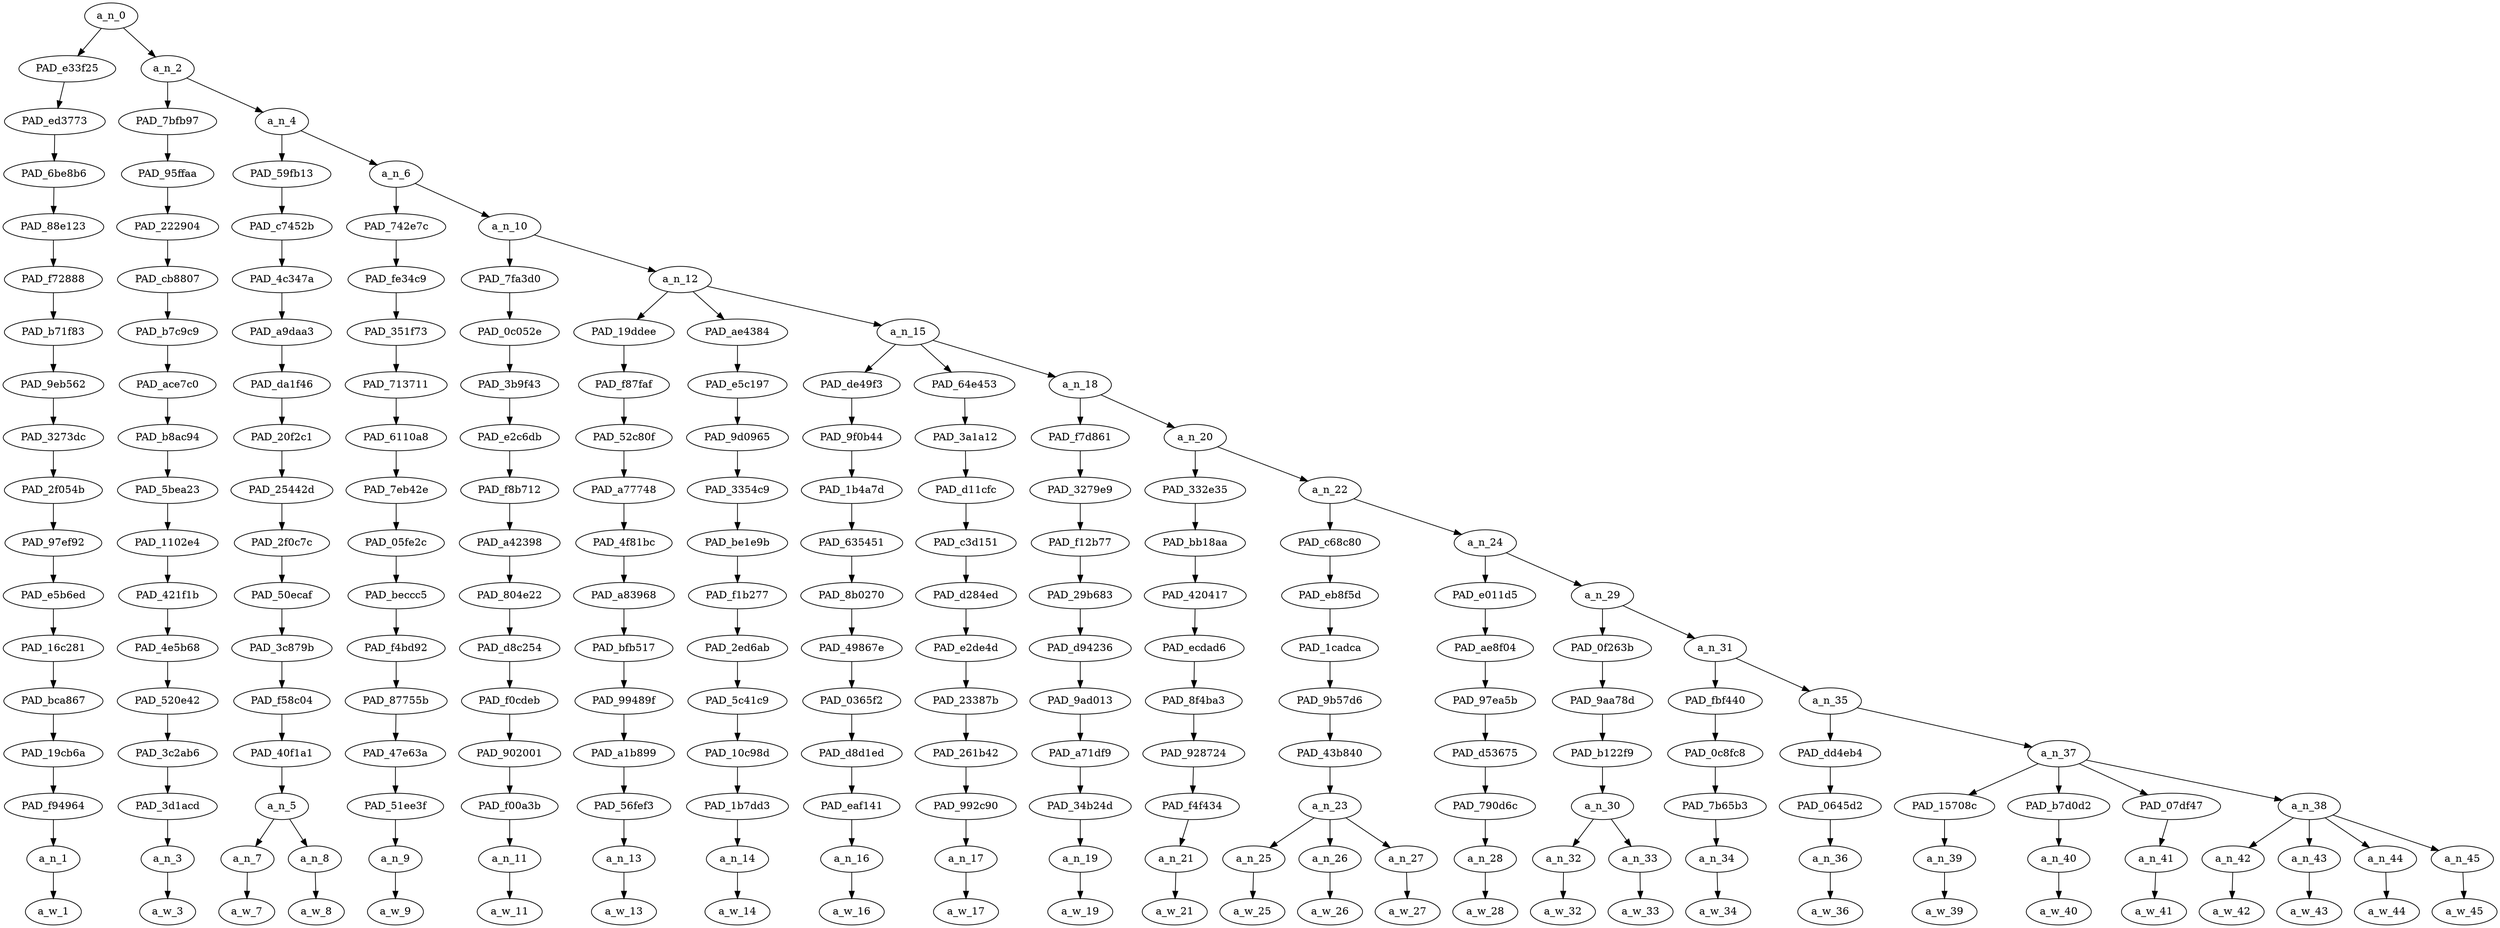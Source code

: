 strict digraph "" {
	a_n_0	[div_dir=1,
		index=0,
		level=17,
		pos="1.2029385036892362,17!",
		text_span="[0, 1, 2, 3, 4, 5, 6, 7, 8, 9, 10, 11, 12, 13, 14, 15, 16, 17, 18, 19, 20, 21, 22, 23, 24, 25, 26]",
		value=0.99999999];
	PAD_e33f25	[div_dir=1,
		index=0,
		level=16,
		pos="0.0,16!",
		text_span="[0]",
		value=0.02475146];
	a_n_0 -> PAD_e33f25;
	a_n_2	[div_dir=1,
		index=1,
		level=16,
		pos="2.4058770073784723,16!",
		text_span="[1, 2, 3, 4, 5, 6, 7, 8, 9, 10, 11, 12, 13, 14, 15, 16, 17, 18, 19, 20, 21, 22, 23, 24, 25, 26]",
		value=0.97455663];
	a_n_0 -> a_n_2;
	PAD_ed3773	[div_dir=1,
		index=0,
		level=15,
		pos="0.0,15!",
		text_span="[0]",
		value=0.02475146];
	PAD_e33f25 -> PAD_ed3773;
	PAD_6be8b6	[div_dir=1,
		index=0,
		level=14,
		pos="0.0,14!",
		text_span="[0]",
		value=0.02475146];
	PAD_ed3773 -> PAD_6be8b6;
	PAD_88e123	[div_dir=1,
		index=0,
		level=13,
		pos="0.0,13!",
		text_span="[0]",
		value=0.02475146];
	PAD_6be8b6 -> PAD_88e123;
	PAD_f72888	[div_dir=1,
		index=0,
		level=12,
		pos="0.0,12!",
		text_span="[0]",
		value=0.02475146];
	PAD_88e123 -> PAD_f72888;
	PAD_b71f83	[div_dir=1,
		index=0,
		level=11,
		pos="0.0,11!",
		text_span="[0]",
		value=0.02475146];
	PAD_f72888 -> PAD_b71f83;
	PAD_9eb562	[div_dir=1,
		index=0,
		level=10,
		pos="0.0,10!",
		text_span="[0]",
		value=0.02475146];
	PAD_b71f83 -> PAD_9eb562;
	PAD_3273dc	[div_dir=1,
		index=0,
		level=9,
		pos="0.0,9!",
		text_span="[0]",
		value=0.02475146];
	PAD_9eb562 -> PAD_3273dc;
	PAD_2f054b	[div_dir=1,
		index=0,
		level=8,
		pos="0.0,8!",
		text_span="[0]",
		value=0.02475146];
	PAD_3273dc -> PAD_2f054b;
	PAD_97ef92	[div_dir=1,
		index=0,
		level=7,
		pos="0.0,7!",
		text_span="[0]",
		value=0.02475146];
	PAD_2f054b -> PAD_97ef92;
	PAD_e5b6ed	[div_dir=1,
		index=0,
		level=6,
		pos="0.0,6!",
		text_span="[0]",
		value=0.02475146];
	PAD_97ef92 -> PAD_e5b6ed;
	PAD_16c281	[div_dir=1,
		index=0,
		level=5,
		pos="0.0,5!",
		text_span="[0]",
		value=0.02475146];
	PAD_e5b6ed -> PAD_16c281;
	PAD_bca867	[div_dir=1,
		index=0,
		level=4,
		pos="0.0,4!",
		text_span="[0]",
		value=0.02475146];
	PAD_16c281 -> PAD_bca867;
	PAD_19cb6a	[div_dir=1,
		index=0,
		level=3,
		pos="0.0,3!",
		text_span="[0]",
		value=0.02475146];
	PAD_bca867 -> PAD_19cb6a;
	PAD_f94964	[div_dir=1,
		index=0,
		level=2,
		pos="0.0,2!",
		text_span="[0]",
		value=0.02475146];
	PAD_19cb6a -> PAD_f94964;
	a_n_1	[div_dir=1,
		index=0,
		level=1,
		pos="0.0,1!",
		text_span="[0]",
		value=0.02475146];
	PAD_f94964 -> a_n_1;
	a_w_1	[div_dir=0,
		index=0,
		level=0,
		pos="0,0!",
		text_span="[0]",
		value=i];
	a_n_1 -> a_w_1;
	PAD_7bfb97	[div_dir=1,
		index=1,
		level=15,
		pos="1.0,15!",
		text_span="[1]",
		value=0.02716020];
	a_n_2 -> PAD_7bfb97;
	a_n_4	[div_dir=1,
		index=2,
		level=15,
		pos="3.811754014756944,15!",
		text_span="[2, 3, 4, 5, 6, 7, 8, 9, 10, 11, 12, 13, 14, 15, 16, 17, 18, 19, 20, 21, 22, 23, 24, 25, 26]",
		value=0.94673504];
	a_n_2 -> a_n_4;
	PAD_95ffaa	[div_dir=1,
		index=1,
		level=14,
		pos="1.0,14!",
		text_span="[1]",
		value=0.02716020];
	PAD_7bfb97 -> PAD_95ffaa;
	PAD_222904	[div_dir=1,
		index=1,
		level=13,
		pos="1.0,13!",
		text_span="[1]",
		value=0.02716020];
	PAD_95ffaa -> PAD_222904;
	PAD_cb8807	[div_dir=1,
		index=1,
		level=12,
		pos="1.0,12!",
		text_span="[1]",
		value=0.02716020];
	PAD_222904 -> PAD_cb8807;
	PAD_b7c9c9	[div_dir=1,
		index=1,
		level=11,
		pos="1.0,11!",
		text_span="[1]",
		value=0.02716020];
	PAD_cb8807 -> PAD_b7c9c9;
	PAD_ace7c0	[div_dir=1,
		index=1,
		level=10,
		pos="1.0,10!",
		text_span="[1]",
		value=0.02716020];
	PAD_b7c9c9 -> PAD_ace7c0;
	PAD_b8ac94	[div_dir=1,
		index=1,
		level=9,
		pos="1.0,9!",
		text_span="[1]",
		value=0.02716020];
	PAD_ace7c0 -> PAD_b8ac94;
	PAD_5bea23	[div_dir=1,
		index=1,
		level=8,
		pos="1.0,8!",
		text_span="[1]",
		value=0.02716020];
	PAD_b8ac94 -> PAD_5bea23;
	PAD_1102e4	[div_dir=1,
		index=1,
		level=7,
		pos="1.0,7!",
		text_span="[1]",
		value=0.02716020];
	PAD_5bea23 -> PAD_1102e4;
	PAD_421f1b	[div_dir=1,
		index=1,
		level=6,
		pos="1.0,6!",
		text_span="[1]",
		value=0.02716020];
	PAD_1102e4 -> PAD_421f1b;
	PAD_4e5b68	[div_dir=1,
		index=1,
		level=5,
		pos="1.0,5!",
		text_span="[1]",
		value=0.02716020];
	PAD_421f1b -> PAD_4e5b68;
	PAD_520e42	[div_dir=1,
		index=1,
		level=4,
		pos="1.0,4!",
		text_span="[1]",
		value=0.02716020];
	PAD_4e5b68 -> PAD_520e42;
	PAD_3c2ab6	[div_dir=1,
		index=1,
		level=3,
		pos="1.0,3!",
		text_span="[1]",
		value=0.02716020];
	PAD_520e42 -> PAD_3c2ab6;
	PAD_3d1acd	[div_dir=1,
		index=1,
		level=2,
		pos="1.0,2!",
		text_span="[1]",
		value=0.02716020];
	PAD_3c2ab6 -> PAD_3d1acd;
	a_n_3	[div_dir=1,
		index=1,
		level=1,
		pos="1.0,1!",
		text_span="[1]",
		value=0.02716020];
	PAD_3d1acd -> a_n_3;
	a_w_3	[div_dir=0,
		index=1,
		level=0,
		pos="1,0!",
		text_span="[1]",
		value=want];
	a_n_3 -> a_w_3;
	PAD_59fb13	[div_dir=1,
		index=2,
		level=14,
		pos="2.5,14!",
		text_span="[2, 3]",
		value=0.04757257];
	a_n_4 -> PAD_59fb13;
	a_n_6	[div_dir=1,
		index=3,
		level=14,
		pos="5.123508029513888,14!",
		text_span="[4, 5, 6, 7, 8, 9, 10, 11, 12, 13, 14, 15, 16, 17, 18, 19, 20, 21, 22, 23, 24, 25, 26]",
		value=0.89853728];
	a_n_4 -> a_n_6;
	PAD_c7452b	[div_dir=1,
		index=2,
		level=13,
		pos="2.5,13!",
		text_span="[2, 3]",
		value=0.04757257];
	PAD_59fb13 -> PAD_c7452b;
	PAD_4c347a	[div_dir=1,
		index=2,
		level=12,
		pos="2.5,12!",
		text_span="[2, 3]",
		value=0.04757257];
	PAD_c7452b -> PAD_4c347a;
	PAD_a9daa3	[div_dir=1,
		index=2,
		level=11,
		pos="2.5,11!",
		text_span="[2, 3]",
		value=0.04757257];
	PAD_4c347a -> PAD_a9daa3;
	PAD_da1f46	[div_dir=1,
		index=2,
		level=10,
		pos="2.5,10!",
		text_span="[2, 3]",
		value=0.04757257];
	PAD_a9daa3 -> PAD_da1f46;
	PAD_20f2c1	[div_dir=1,
		index=2,
		level=9,
		pos="2.5,9!",
		text_span="[2, 3]",
		value=0.04757257];
	PAD_da1f46 -> PAD_20f2c1;
	PAD_25442d	[div_dir=1,
		index=2,
		level=8,
		pos="2.5,8!",
		text_span="[2, 3]",
		value=0.04757257];
	PAD_20f2c1 -> PAD_25442d;
	PAD_2f0c7c	[div_dir=1,
		index=2,
		level=7,
		pos="2.5,7!",
		text_span="[2, 3]",
		value=0.04757257];
	PAD_25442d -> PAD_2f0c7c;
	PAD_50ecaf	[div_dir=1,
		index=2,
		level=6,
		pos="2.5,6!",
		text_span="[2, 3]",
		value=0.04757257];
	PAD_2f0c7c -> PAD_50ecaf;
	PAD_3c879b	[div_dir=1,
		index=2,
		level=5,
		pos="2.5,5!",
		text_span="[2, 3]",
		value=0.04757257];
	PAD_50ecaf -> PAD_3c879b;
	PAD_f58c04	[div_dir=1,
		index=2,
		level=4,
		pos="2.5,4!",
		text_span="[2, 3]",
		value=0.04757257];
	PAD_3c879b -> PAD_f58c04;
	PAD_40f1a1	[div_dir=1,
		index=2,
		level=3,
		pos="2.5,3!",
		text_span="[2, 3]",
		value=0.04757257];
	PAD_f58c04 -> PAD_40f1a1;
	a_n_5	[div_dir=1,
		index=2,
		level=2,
		pos="2.5,2!",
		text_span="[2, 3]",
		value=0.04757257];
	PAD_40f1a1 -> a_n_5;
	a_n_7	[div_dir=1,
		index=2,
		level=1,
		pos="2.0,1!",
		text_span="[2]",
		value=0.02182327];
	a_n_5 -> a_n_7;
	a_n_8	[div_dir=1,
		index=3,
		level=1,
		pos="3.0,1!",
		text_span="[3]",
		value=0.02559184];
	a_n_5 -> a_n_8;
	a_w_7	[div_dir=0,
		index=2,
		level=0,
		pos="2,0!",
		text_span="[2]",
		value=roy];
	a_n_7 -> a_w_7;
	a_w_8	[div_dir=0,
		index=3,
		level=0,
		pos="3,0!",
		text_span="[3]",
		value=moore];
	a_n_8 -> a_w_8;
	PAD_742e7c	[div_dir=1,
		index=3,
		level=13,
		pos="4.0,13!",
		text_span="[4]",
		value=0.01840181];
	a_n_6 -> PAD_742e7c;
	a_n_10	[div_dir=1,
		index=4,
		level=13,
		pos="6.247016059027777,13!",
		text_span="[5, 6, 7, 8, 9, 10, 11, 12, 13, 14, 15, 16, 17, 18, 19, 20, 21, 22, 23, 24, 25, 26]",
		value=0.87952998];
	a_n_6 -> a_n_10;
	PAD_fe34c9	[div_dir=1,
		index=3,
		level=12,
		pos="4.0,12!",
		text_span="[4]",
		value=0.01840181];
	PAD_742e7c -> PAD_fe34c9;
	PAD_351f73	[div_dir=1,
		index=3,
		level=11,
		pos="4.0,11!",
		text_span="[4]",
		value=0.01840181];
	PAD_fe34c9 -> PAD_351f73;
	PAD_713711	[div_dir=1,
		index=3,
		level=10,
		pos="4.0,10!",
		text_span="[4]",
		value=0.01840181];
	PAD_351f73 -> PAD_713711;
	PAD_6110a8	[div_dir=1,
		index=3,
		level=9,
		pos="4.0,9!",
		text_span="[4]",
		value=0.01840181];
	PAD_713711 -> PAD_6110a8;
	PAD_7eb42e	[div_dir=1,
		index=3,
		level=8,
		pos="4.0,8!",
		text_span="[4]",
		value=0.01840181];
	PAD_6110a8 -> PAD_7eb42e;
	PAD_05fe2c	[div_dir=1,
		index=3,
		level=7,
		pos="4.0,7!",
		text_span="[4]",
		value=0.01840181];
	PAD_7eb42e -> PAD_05fe2c;
	PAD_beccc5	[div_dir=1,
		index=3,
		level=6,
		pos="4.0,6!",
		text_span="[4]",
		value=0.01840181];
	PAD_05fe2c -> PAD_beccc5;
	PAD_f4bd92	[div_dir=1,
		index=3,
		level=5,
		pos="4.0,5!",
		text_span="[4]",
		value=0.01840181];
	PAD_beccc5 -> PAD_f4bd92;
	PAD_87755b	[div_dir=1,
		index=3,
		level=4,
		pos="4.0,4!",
		text_span="[4]",
		value=0.01840181];
	PAD_f4bd92 -> PAD_87755b;
	PAD_47e63a	[div_dir=1,
		index=3,
		level=3,
		pos="4.0,3!",
		text_span="[4]",
		value=0.01840181];
	PAD_87755b -> PAD_47e63a;
	PAD_51ee3f	[div_dir=1,
		index=3,
		level=2,
		pos="4.0,2!",
		text_span="[4]",
		value=0.01840181];
	PAD_47e63a -> PAD_51ee3f;
	a_n_9	[div_dir=1,
		index=4,
		level=1,
		pos="4.0,1!",
		text_span="[4]",
		value=0.01840181];
	PAD_51ee3f -> a_n_9;
	a_w_9	[div_dir=0,
		index=4,
		level=0,
		pos="4,0!",
		text_span="[4]",
		value=to];
	a_n_9 -> a_w_9;
	PAD_7fa3d0	[div_dir=1,
		index=4,
		level=12,
		pos="5.0,12!",
		text_span="[5]",
		value=0.02109300];
	a_n_10 -> PAD_7fa3d0;
	a_n_12	[div_dir=1,
		index=5,
		level=12,
		pos="7.4940321180555545,12!",
		text_span="[6, 7, 8, 9, 10, 11, 12, 13, 14, 15, 16, 17, 18, 19, 20, 21, 22, 23, 24, 25, 26]",
		value=0.85783372];
	a_n_10 -> a_n_12;
	PAD_0c052e	[div_dir=1,
		index=4,
		level=11,
		pos="5.0,11!",
		text_span="[5]",
		value=0.02109300];
	PAD_7fa3d0 -> PAD_0c052e;
	PAD_3b9f43	[div_dir=1,
		index=4,
		level=10,
		pos="5.0,10!",
		text_span="[5]",
		value=0.02109300];
	PAD_0c052e -> PAD_3b9f43;
	PAD_e2c6db	[div_dir=1,
		index=4,
		level=9,
		pos="5.0,9!",
		text_span="[5]",
		value=0.02109300];
	PAD_3b9f43 -> PAD_e2c6db;
	PAD_f8b712	[div_dir=1,
		index=4,
		level=8,
		pos="5.0,8!",
		text_span="[5]",
		value=0.02109300];
	PAD_e2c6db -> PAD_f8b712;
	PAD_a42398	[div_dir=1,
		index=4,
		level=7,
		pos="5.0,7!",
		text_span="[5]",
		value=0.02109300];
	PAD_f8b712 -> PAD_a42398;
	PAD_804e22	[div_dir=1,
		index=4,
		level=6,
		pos="5.0,6!",
		text_span="[5]",
		value=0.02109300];
	PAD_a42398 -> PAD_804e22;
	PAD_d8c254	[div_dir=1,
		index=4,
		level=5,
		pos="5.0,5!",
		text_span="[5]",
		value=0.02109300];
	PAD_804e22 -> PAD_d8c254;
	PAD_f0cdeb	[div_dir=1,
		index=4,
		level=4,
		pos="5.0,4!",
		text_span="[5]",
		value=0.02109300];
	PAD_d8c254 -> PAD_f0cdeb;
	PAD_902001	[div_dir=1,
		index=4,
		level=3,
		pos="5.0,3!",
		text_span="[5]",
		value=0.02109300];
	PAD_f0cdeb -> PAD_902001;
	PAD_f00a3b	[div_dir=1,
		index=4,
		level=2,
		pos="5.0,2!",
		text_span="[5]",
		value=0.02109300];
	PAD_902001 -> PAD_f00a3b;
	a_n_11	[div_dir=1,
		index=5,
		level=1,
		pos="5.0,1!",
		text_span="[5]",
		value=0.02109300];
	PAD_f00a3b -> a_n_11;
	a_w_11	[div_dir=0,
		index=5,
		level=0,
		pos="5,0!",
		text_span="[5]",
		value=win];
	a_n_11 -> a_w_11;
	PAD_19ddee	[div_dir=1,
		index=5,
		level=11,
		pos="6.0,11!",
		text_span="[6]",
		value=0.01676224];
	a_n_12 -> PAD_19ddee;
	PAD_ae4384	[div_dir=1,
		index=6,
		level=11,
		pos="7.0,11!",
		text_span="[7]",
		value=0.01441527];
	a_n_12 -> PAD_ae4384;
	a_n_15	[div_dir=1,
		index=7,
		level=11,
		pos="9.482096354166666,11!",
		text_span="[8, 9, 10, 11, 12, 13, 14, 15, 16, 17, 18, 19, 20, 21, 22, 23, 24, 25, 26]",
		value=0.82604909];
	a_n_12 -> a_n_15;
	PAD_f87faf	[div_dir=1,
		index=5,
		level=10,
		pos="6.0,10!",
		text_span="[6]",
		value=0.01676224];
	PAD_19ddee -> PAD_f87faf;
	PAD_52c80f	[div_dir=1,
		index=5,
		level=9,
		pos="6.0,9!",
		text_span="[6]",
		value=0.01676224];
	PAD_f87faf -> PAD_52c80f;
	PAD_a77748	[div_dir=1,
		index=5,
		level=8,
		pos="6.0,8!",
		text_span="[6]",
		value=0.01676224];
	PAD_52c80f -> PAD_a77748;
	PAD_4f81bc	[div_dir=1,
		index=5,
		level=7,
		pos="6.0,7!",
		text_span="[6]",
		value=0.01676224];
	PAD_a77748 -> PAD_4f81bc;
	PAD_a83968	[div_dir=1,
		index=5,
		level=6,
		pos="6.0,6!",
		text_span="[6]",
		value=0.01676224];
	PAD_4f81bc -> PAD_a83968;
	PAD_bfb517	[div_dir=1,
		index=5,
		level=5,
		pos="6.0,5!",
		text_span="[6]",
		value=0.01676224];
	PAD_a83968 -> PAD_bfb517;
	PAD_99489f	[div_dir=1,
		index=5,
		level=4,
		pos="6.0,4!",
		text_span="[6]",
		value=0.01676224];
	PAD_bfb517 -> PAD_99489f;
	PAD_a1b899	[div_dir=1,
		index=5,
		level=3,
		pos="6.0,3!",
		text_span="[6]",
		value=0.01676224];
	PAD_99489f -> PAD_a1b899;
	PAD_56fef3	[div_dir=1,
		index=5,
		level=2,
		pos="6.0,2!",
		text_span="[6]",
		value=0.01676224];
	PAD_a1b899 -> PAD_56fef3;
	a_n_13	[div_dir=1,
		index=6,
		level=1,
		pos="6.0,1!",
		text_span="[6]",
		value=0.01676224];
	PAD_56fef3 -> a_n_13;
	a_w_13	[div_dir=0,
		index=6,
		level=0,
		pos="6,0!",
		text_span="[6]",
		value=even];
	a_n_13 -> a_w_13;
	PAD_e5c197	[div_dir=1,
		index=6,
		level=10,
		pos="7.0,10!",
		text_span="[7]",
		value=0.01441527];
	PAD_ae4384 -> PAD_e5c197;
	PAD_9d0965	[div_dir=1,
		index=6,
		level=9,
		pos="7.0,9!",
		text_span="[7]",
		value=0.01441527];
	PAD_e5c197 -> PAD_9d0965;
	PAD_3354c9	[div_dir=1,
		index=6,
		level=8,
		pos="7.0,8!",
		text_span="[7]",
		value=0.01441527];
	PAD_9d0965 -> PAD_3354c9;
	PAD_be1e9b	[div_dir=1,
		index=6,
		level=7,
		pos="7.0,7!",
		text_span="[7]",
		value=0.01441527];
	PAD_3354c9 -> PAD_be1e9b;
	PAD_f1b277	[div_dir=1,
		index=6,
		level=6,
		pos="7.0,6!",
		text_span="[7]",
		value=0.01441527];
	PAD_be1e9b -> PAD_f1b277;
	PAD_2ed6ab	[div_dir=1,
		index=6,
		level=5,
		pos="7.0,5!",
		text_span="[7]",
		value=0.01441527];
	PAD_f1b277 -> PAD_2ed6ab;
	PAD_5c41c9	[div_dir=1,
		index=6,
		level=4,
		pos="7.0,4!",
		text_span="[7]",
		value=0.01441527];
	PAD_2ed6ab -> PAD_5c41c9;
	PAD_10c98d	[div_dir=1,
		index=6,
		level=3,
		pos="7.0,3!",
		text_span="[7]",
		value=0.01441527];
	PAD_5c41c9 -> PAD_10c98d;
	PAD_1b7dd3	[div_dir=1,
		index=6,
		level=2,
		pos="7.0,2!",
		text_span="[7]",
		value=0.01441527];
	PAD_10c98d -> PAD_1b7dd3;
	a_n_14	[div_dir=1,
		index=7,
		level=1,
		pos="7.0,1!",
		text_span="[7]",
		value=0.01441527];
	PAD_1b7dd3 -> a_n_14;
	a_w_14	[div_dir=0,
		index=7,
		level=0,
		pos="7,0!",
		text_span="[7]",
		value=if];
	a_n_14 -> a_w_14;
	PAD_de49f3	[div_dir=1,
		index=7,
		level=10,
		pos="8.0,10!",
		text_span="[8]",
		value=0.01411623];
	a_n_15 -> PAD_de49f3;
	PAD_64e453	[div_dir=1,
		index=8,
		level=10,
		pos="9.0,10!",
		text_span="[9]",
		value=0.01430247];
	a_n_15 -> PAD_64e453;
	a_n_18	[div_dir=1,
		index=9,
		level=10,
		pos="11.4462890625,10!",
		text_span="[10, 11, 12, 13, 14, 15, 16, 17, 18, 19, 20, 21, 22, 23, 24, 25, 26]",
		value=0.79701238];
	a_n_15 -> a_n_18;
	PAD_9f0b44	[div_dir=1,
		index=7,
		level=9,
		pos="8.0,9!",
		text_span="[8]",
		value=0.01411623];
	PAD_de49f3 -> PAD_9f0b44;
	PAD_1b4a7d	[div_dir=1,
		index=7,
		level=8,
		pos="8.0,8!",
		text_span="[8]",
		value=0.01411623];
	PAD_9f0b44 -> PAD_1b4a7d;
	PAD_635451	[div_dir=1,
		index=7,
		level=7,
		pos="8.0,7!",
		text_span="[8]",
		value=0.01411623];
	PAD_1b4a7d -> PAD_635451;
	PAD_8b0270	[div_dir=1,
		index=7,
		level=6,
		pos="8.0,6!",
		text_span="[8]",
		value=0.01411623];
	PAD_635451 -> PAD_8b0270;
	PAD_49867e	[div_dir=1,
		index=7,
		level=5,
		pos="8.0,5!",
		text_span="[8]",
		value=0.01411623];
	PAD_8b0270 -> PAD_49867e;
	PAD_0365f2	[div_dir=1,
		index=7,
		level=4,
		pos="8.0,4!",
		text_span="[8]",
		value=0.01411623];
	PAD_49867e -> PAD_0365f2;
	PAD_d8d1ed	[div_dir=1,
		index=7,
		level=3,
		pos="8.0,3!",
		text_span="[8]",
		value=0.01411623];
	PAD_0365f2 -> PAD_d8d1ed;
	PAD_eaf141	[div_dir=1,
		index=7,
		level=2,
		pos="8.0,2!",
		text_span="[8]",
		value=0.01411623];
	PAD_d8d1ed -> PAD_eaf141;
	a_n_16	[div_dir=1,
		index=8,
		level=1,
		pos="8.0,1!",
		text_span="[8]",
		value=0.01411623];
	PAD_eaf141 -> a_n_16;
	a_w_16	[div_dir=0,
		index=8,
		level=0,
		pos="8,0!",
		text_span="[8]",
		value=it];
	a_n_16 -> a_w_16;
	PAD_3a1a12	[div_dir=1,
		index=8,
		level=9,
		pos="9.0,9!",
		text_span="[9]",
		value=0.01430247];
	PAD_64e453 -> PAD_3a1a12;
	PAD_d11cfc	[div_dir=1,
		index=8,
		level=8,
		pos="9.0,8!",
		text_span="[9]",
		value=0.01430247];
	PAD_3a1a12 -> PAD_d11cfc;
	PAD_c3d151	[div_dir=1,
		index=8,
		level=7,
		pos="9.0,7!",
		text_span="[9]",
		value=0.01430247];
	PAD_d11cfc -> PAD_c3d151;
	PAD_d284ed	[div_dir=1,
		index=8,
		level=6,
		pos="9.0,6!",
		text_span="[9]",
		value=0.01430247];
	PAD_c3d151 -> PAD_d284ed;
	PAD_e2de4d	[div_dir=1,
		index=8,
		level=5,
		pos="9.0,5!",
		text_span="[9]",
		value=0.01430247];
	PAD_d284ed -> PAD_e2de4d;
	PAD_23387b	[div_dir=1,
		index=8,
		level=4,
		pos="9.0,4!",
		text_span="[9]",
		value=0.01430247];
	PAD_e2de4d -> PAD_23387b;
	PAD_261b42	[div_dir=1,
		index=8,
		level=3,
		pos="9.0,3!",
		text_span="[9]",
		value=0.01430247];
	PAD_23387b -> PAD_261b42;
	PAD_992c90	[div_dir=1,
		index=8,
		level=2,
		pos="9.0,2!",
		text_span="[9]",
		value=0.01430247];
	PAD_261b42 -> PAD_992c90;
	a_n_17	[div_dir=1,
		index=9,
		level=1,
		pos="9.0,1!",
		text_span="[9]",
		value=0.01430247];
	PAD_992c90 -> a_n_17;
	a_w_17	[div_dir=0,
		index=9,
		level=0,
		pos="9,0!",
		text_span="[9]",
		value=only];
	a_n_17 -> a_w_17;
	PAD_f7d861	[div_dir=1,
		index=9,
		level=9,
		pos="10.0,9!",
		text_span="[10]",
		value=0.01264471];
	a_n_18 -> PAD_f7d861;
	a_n_20	[div_dir=1,
		index=10,
		level=9,
		pos="12.892578125,9!",
		text_span="[11, 12, 13, 14, 15, 16, 17, 18, 19, 20, 21, 22, 23, 24, 25, 26]",
		value=0.78374377];
	a_n_18 -> a_n_20;
	PAD_3279e9	[div_dir=1,
		index=9,
		level=8,
		pos="10.0,8!",
		text_span="[10]",
		value=0.01264471];
	PAD_f7d861 -> PAD_3279e9;
	PAD_f12b77	[div_dir=1,
		index=9,
		level=7,
		pos="10.0,7!",
		text_span="[10]",
		value=0.01264471];
	PAD_3279e9 -> PAD_f12b77;
	PAD_29b683	[div_dir=1,
		index=9,
		level=6,
		pos="10.0,6!",
		text_span="[10]",
		value=0.01264471];
	PAD_f12b77 -> PAD_29b683;
	PAD_d94236	[div_dir=1,
		index=9,
		level=5,
		pos="10.0,5!",
		text_span="[10]",
		value=0.01264471];
	PAD_29b683 -> PAD_d94236;
	PAD_9ad013	[div_dir=1,
		index=9,
		level=4,
		pos="10.0,4!",
		text_span="[10]",
		value=0.01264471];
	PAD_d94236 -> PAD_9ad013;
	PAD_a71df9	[div_dir=1,
		index=9,
		level=3,
		pos="10.0,3!",
		text_span="[10]",
		value=0.01264471];
	PAD_9ad013 -> PAD_a71df9;
	PAD_34b24d	[div_dir=1,
		index=9,
		level=2,
		pos="10.0,2!",
		text_span="[10]",
		value=0.01264471];
	PAD_a71df9 -> PAD_34b24d;
	a_n_19	[div_dir=1,
		index=10,
		level=1,
		pos="10.0,1!",
		text_span="[10]",
		value=0.01264471];
	PAD_34b24d -> a_n_19;
	a_w_19	[div_dir=0,
		index=10,
		level=0,
		pos="10,0!",
		text_span="[10]",
		value=to1];
	a_n_19 -> a_w_19;
	PAD_332e35	[div_dir=1,
		index=10,
		level=8,
		pos="11.0,8!",
		text_span="[11]",
		value=0.01804982];
	a_n_20 -> PAD_332e35;
	a_n_22	[div_dir=1,
		index=11,
		level=8,
		pos="14.78515625,8!",
		text_span="[12, 13, 14, 15, 16, 17, 18, 19, 20, 21, 22, 23, 24, 25, 26]",
		value=0.76506694];
	a_n_20 -> a_n_22;
	PAD_bb18aa	[div_dir=1,
		index=10,
		level=7,
		pos="11.0,7!",
		text_span="[11]",
		value=0.01804982];
	PAD_332e35 -> PAD_bb18aa;
	PAD_420417	[div_dir=1,
		index=10,
		level=6,
		pos="11.0,6!",
		text_span="[11]",
		value=0.01804982];
	PAD_bb18aa -> PAD_420417;
	PAD_ecdad6	[div_dir=1,
		index=10,
		level=5,
		pos="11.0,5!",
		text_span="[11]",
		value=0.01804982];
	PAD_420417 -> PAD_ecdad6;
	PAD_8f4ba3	[div_dir=1,
		index=10,
		level=4,
		pos="11.0,4!",
		text_span="[11]",
		value=0.01804982];
	PAD_ecdad6 -> PAD_8f4ba3;
	PAD_928724	[div_dir=1,
		index=10,
		level=3,
		pos="11.0,3!",
		text_span="[11]",
		value=0.01804982];
	PAD_8f4ba3 -> PAD_928724;
	PAD_f4f434	[div_dir=1,
		index=10,
		level=2,
		pos="11.0,2!",
		text_span="[11]",
		value=0.01804982];
	PAD_928724 -> PAD_f4f434;
	a_n_21	[div_dir=1,
		index=11,
		level=1,
		pos="11.0,1!",
		text_span="[11]",
		value=0.01804982];
	PAD_f4f434 -> a_n_21;
	a_w_21	[div_dir=0,
		index=11,
		level=0,
		pos="11,0!",
		text_span="[11]",
		value=hear];
	a_n_21 -> a_w_21;
	PAD_c68c80	[div_dir=1,
		index=11,
		level=7,
		pos="13.0,7!",
		text_span="[12, 13, 14]",
		value=0.12972761];
	a_n_22 -> PAD_c68c80;
	a_n_24	[div_dir=1,
		index=12,
		level=7,
		pos="16.5703125,7!",
		text_span="[15, 16, 17, 18, 19, 20, 21, 22, 23, 24, 25, 26]",
		value=0.63472367];
	a_n_22 -> a_n_24;
	PAD_eb8f5d	[div_dir=1,
		index=11,
		level=6,
		pos="13.0,6!",
		text_span="[12, 13, 14]",
		value=0.12972761];
	PAD_c68c80 -> PAD_eb8f5d;
	PAD_1cadca	[div_dir=1,
		index=11,
		level=5,
		pos="13.0,5!",
		text_span="[12, 13, 14]",
		value=0.12972761];
	PAD_eb8f5d -> PAD_1cadca;
	PAD_9b57d6	[div_dir=1,
		index=11,
		level=4,
		pos="13.0,4!",
		text_span="[12, 13, 14]",
		value=0.12972761];
	PAD_1cadca -> PAD_9b57d6;
	PAD_43b840	[div_dir=1,
		index=11,
		level=3,
		pos="13.0,3!",
		text_span="[12, 13, 14]",
		value=0.12972761];
	PAD_9b57d6 -> PAD_43b840;
	a_n_23	[div_dir=1,
		index=11,
		level=2,
		pos="13.0,2!",
		text_span="[12, 13, 14]",
		value=0.12972761];
	PAD_43b840 -> a_n_23;
	a_n_25	[div_dir=1,
		index=12,
		level=1,
		pos="12.0,1!",
		text_span="[12]",
		value=0.01549355];
	a_n_23 -> a_n_25;
	a_n_26	[div_dir=1,
		index=13,
		level=1,
		pos="13.0,1!",
		text_span="[13]",
		value=0.01963839];
	a_n_23 -> a_n_26;
	a_n_27	[div_dir=1,
		index=14,
		level=1,
		pos="14.0,1!",
		text_span="[14]",
		value=0.09410069];
	a_n_23 -> a_n_27;
	a_w_25	[div_dir=0,
		index=12,
		level=0,
		pos="12,0!",
		text_span="[12]",
		value=all];
	a_n_25 -> a_w_25;
	a_w_26	[div_dir=0,
		index=13,
		level=0,
		pos="13,0!",
		text_span="[13]",
		value=the];
	a_n_26 -> a_w_26;
	a_w_27	[div_dir=0,
		index=14,
		level=0,
		pos="14,0!",
		text_span="[14]",
		value=kikes];
	a_n_27 -> a_w_27;
	PAD_e011d5	[div_dir=1,
		index=12,
		level=6,
		pos="15.0,6!",
		text_span="[15]",
		value=0.04894098];
	a_n_24 -> PAD_e011d5;
	a_n_29	[div_dir=1,
		index=13,
		level=6,
		pos="18.140625,6!",
		text_span="[16, 17, 18, 19, 20, 21, 22, 23, 24, 25, 26]",
		value=0.58531781];
	a_n_24 -> a_n_29;
	PAD_ae8f04	[div_dir=1,
		index=12,
		level=5,
		pos="15.0,5!",
		text_span="[15]",
		value=0.04894098];
	PAD_e011d5 -> PAD_ae8f04;
	PAD_97ea5b	[div_dir=1,
		index=12,
		level=4,
		pos="15.0,4!",
		text_span="[15]",
		value=0.04894098];
	PAD_ae8f04 -> PAD_97ea5b;
	PAD_d53675	[div_dir=1,
		index=12,
		level=3,
		pos="15.0,3!",
		text_span="[15]",
		value=0.04894098];
	PAD_97ea5b -> PAD_d53675;
	PAD_790d6c	[div_dir=1,
		index=12,
		level=2,
		pos="15.0,2!",
		text_span="[15]",
		value=0.04894098];
	PAD_d53675 -> PAD_790d6c;
	a_n_28	[div_dir=1,
		index=15,
		level=1,
		pos="15.0,1!",
		text_span="[15]",
		value=0.04894098];
	PAD_790d6c -> a_n_28;
	a_w_28	[div_dir=0,
		index=15,
		level=0,
		pos="15,0!",
		text_span="[15]",
		value=commie];
	a_n_28 -> a_w_28;
	PAD_0f263b	[div_dir=1,
		index=13,
		level=5,
		pos="16.5,5!",
		text_span="[16, 17]",
		value=0.12547970];
	a_n_29 -> PAD_0f263b;
	a_n_31	[div_dir=1,
		index=14,
		level=5,
		pos="19.78125,5!",
		text_span="[18, 19, 20, 21, 22, 23, 24, 25, 26]",
		value=0.45937375];
	a_n_29 -> a_n_31;
	PAD_9aa78d	[div_dir=1,
		index=13,
		level=4,
		pos="16.5,4!",
		text_span="[16, 17]",
		value=0.12547970];
	PAD_0f263b -> PAD_9aa78d;
	PAD_b122f9	[div_dir=1,
		index=13,
		level=3,
		pos="16.5,3!",
		text_span="[16, 17]",
		value=0.12547970];
	PAD_9aa78d -> PAD_b122f9;
	a_n_30	[div_dir=1,
		index=13,
		level=2,
		pos="16.5,2!",
		text_span="[16, 17]",
		value=0.12547970];
	PAD_b122f9 -> a_n_30;
	a_n_32	[div_dir=1,
		index=16,
		level=1,
		pos="16.0,1!",
		text_span="[16]",
		value=0.07384582];
	a_n_30 -> a_n_32;
	a_n_33	[div_dir=1,
		index=17,
		level=1,
		pos="17.0,1!",
		text_span="[17]",
		value=0.05129988];
	a_n_30 -> a_n_33;
	a_w_32	[div_dir=0,
		index=16,
		level=0,
		pos="16,0!",
		text_span="[16]",
		value=faggot];
	a_n_32 -> a_w_32;
	a_w_33	[div_dir=0,
		index=17,
		level=0,
		pos="17,0!",
		text_span="[17]",
		value=scum];
	a_n_33 -> a_w_33;
	PAD_fbf440	[div_dir=1,
		index=14,
		level=4,
		pos="18.0,4!",
		text_span="[18]",
		value=0.02168206];
	a_n_31 -> PAD_fbf440;
	a_n_35	[div_dir=1,
		index=15,
		level=4,
		pos="21.5625,4!",
		text_span="[19, 20, 21, 22, 23, 24, 25, 26]",
		value=0.43734550];
	a_n_31 -> a_n_35;
	PAD_0c8fc8	[div_dir=1,
		index=14,
		level=3,
		pos="18.0,3!",
		text_span="[18]",
		value=0.02168206];
	PAD_fbf440 -> PAD_0c8fc8;
	PAD_7b65b3	[div_dir=1,
		index=14,
		level=2,
		pos="18.0,2!",
		text_span="[18]",
		value=0.02168206];
	PAD_0c8fc8 -> PAD_7b65b3;
	a_n_34	[div_dir=1,
		index=18,
		level=1,
		pos="18.0,1!",
		text_span="[18]",
		value=0.02168206];
	PAD_7b65b3 -> a_n_34;
	a_w_34	[div_dir=0,
		index=18,
		level=0,
		pos="18,0!",
		text_span="[18]",
		value=screaming];
	a_n_34 -> a_w_34;
	PAD_dd4eb4	[div_dir=1,
		index=15,
		level=3,
		pos="19.0,3!",
		text_span="[19]",
		value=0.01846578];
	a_n_35 -> PAD_dd4eb4;
	a_n_37	[div_dir=1,
		index=16,
		level=3,
		pos="24.125,3!",
		text_span="[20, 21, 22, 23, 24, 25, 26]",
		value=0.41855210];
	a_n_35 -> a_n_37;
	PAD_0645d2	[div_dir=1,
		index=15,
		level=2,
		pos="19.0,2!",
		text_span="[19]",
		value=0.01846578];
	PAD_dd4eb4 -> PAD_0645d2;
	a_n_36	[div_dir=1,
		index=19,
		level=1,
		pos="19.0,1!",
		text_span="[19]",
		value=0.01846578];
	PAD_0645d2 -> a_n_36;
	a_w_36	[div_dir=0,
		index=19,
		level=0,
		pos="19,0!",
		text_span="[19]",
		value=about];
	a_n_36 -> a_w_36;
	PAD_15708c	[div_dir=-1,
		index=17,
		level=2,
		pos="24.0,2!",
		text_span="[24]",
		value=0.09502289];
	a_n_37 -> PAD_15708c;
	PAD_b7d0d2	[div_dir=-1,
		index=18,
		level=2,
		pos="25.0,2!",
		text_span="[25]",
		value=0.03101279];
	a_n_37 -> PAD_b7d0d2;
	PAD_07df47	[div_dir=1,
		index=19,
		level=2,
		pos="26.0,2!",
		text_span="[26]",
		value=0.04597265];
	a_n_37 -> PAD_07df47;
	a_n_38	[div_dir=1,
		index=16,
		level=2,
		pos="21.5,2!",
		text_span="[20, 21, 22, 23]",
		value=0.24622478];
	a_n_37 -> a_n_38;
	a_n_39	[div_dir=-1,
		index=24,
		level=1,
		pos="24.0,1!",
		text_span="[24]",
		value=0.09502289];
	PAD_15708c -> a_n_39;
	a_w_39	[div_dir=0,
		index=24,
		level=0,
		pos="24,0!",
		text_span="[24]",
		value=hillbilly];
	a_n_39 -> a_w_39;
	a_n_40	[div_dir=-1,
		index=25,
		level=1,
		pos="25.0,1!",
		text_span="[25]",
		value=0.03101279];
	PAD_b7d0d2 -> a_n_40;
	a_w_40	[div_dir=0,
		index=25,
		level=0,
		pos="25,0!",
		text_span="[25]",
		value=white];
	a_n_40 -> a_w_40;
	a_n_41	[div_dir=1,
		index=26,
		level=1,
		pos="26.0,1!",
		text_span="[26]",
		value=0.04597265];
	PAD_07df47 -> a_n_41;
	a_w_41	[div_dir=0,
		index=26,
		level=0,
		pos="26,0!",
		text_span="[26]",
		value=trash];
	a_n_41 -> a_w_41;
	a_n_42	[div_dir=1,
		index=20,
		level=1,
		pos="20.0,1!",
		text_span="[20]",
		value=0.06386768];
	a_n_38 -> a_n_42;
	a_n_43	[div_dir=1,
		index=21,
		level=1,
		pos="21.0,1!",
		text_span="[21]",
		value=0.08781152];
	a_n_38 -> a_n_43;
	a_n_44	[div_dir=1,
		index=22,
		level=1,
		pos="22.0,1!",
		text_span="[22]",
		value=0.06235996];
	a_n_38 -> a_n_44;
	a_n_45	[div_dir=1,
		index=23,
		level=1,
		pos="23.0,1!",
		text_span="[23]",
		value=0.03190461];
	a_n_38 -> a_n_45;
	a_w_42	[div_dir=0,
		index=20,
		level=0,
		pos="20,0!",
		text_span="[20]",
		value=inbred];
	a_n_42 -> a_w_42;
	a_w_43	[div_dir=0,
		index=21,
		level=0,
		pos="21,0!",
		text_span="[21]",
		value=misogynistic];
	a_n_43 -> a_w_43;
	a_w_44	[div_dir=0,
		index=22,
		level=0,
		pos="22,0!",
		text_span="[22]",
		value=toothless];
	a_n_44 -> a_w_44;
	a_w_45	[div_dir=0,
		index=23,
		level=0,
		pos="23,0!",
		text_span="[23]",
		value=alabama];
	a_n_45 -> a_w_45;
}
